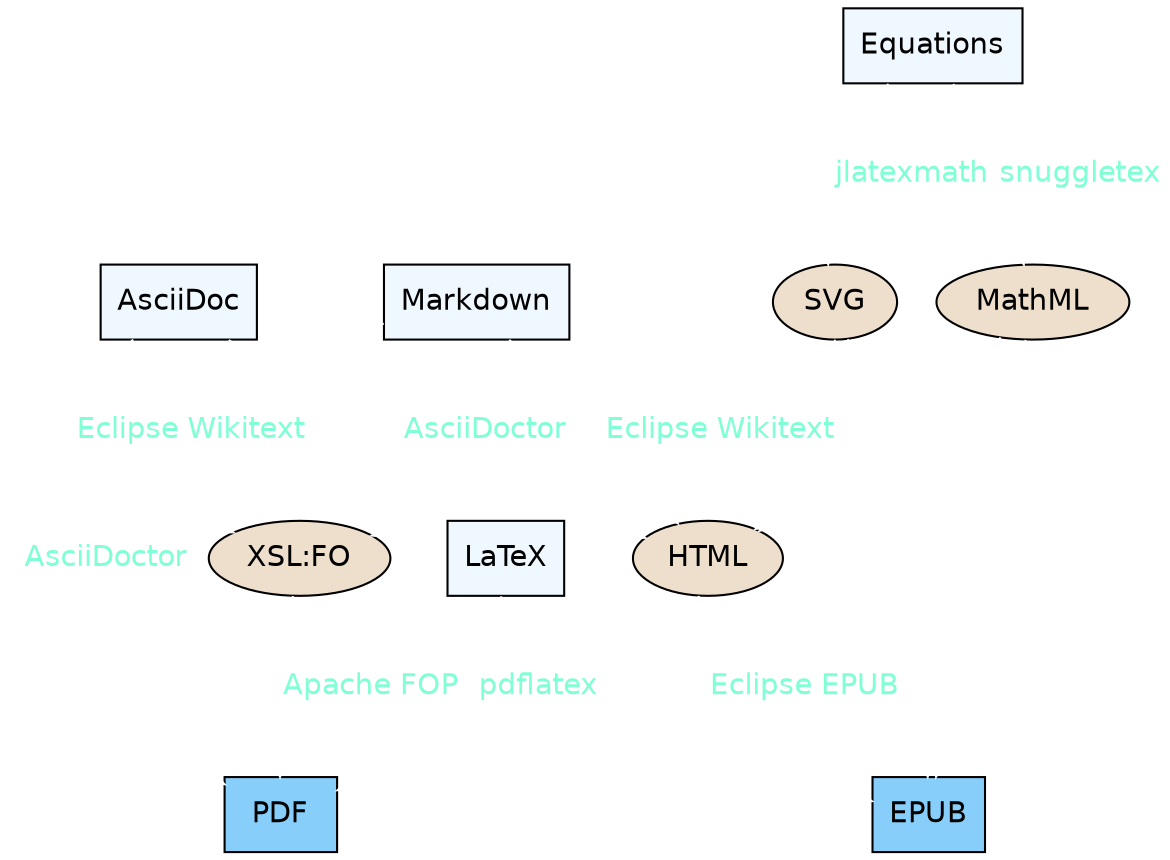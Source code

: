 digraph G {
	
	graph [ranksep=1, fontname = "helvetica", bgcolor=transparent];
 	node [fontname = "helvetica", style=filled, fillcolor=antiquewhite2];
 	edge [fontname = "helvetica", color=white, fontcolor=aquamarine];
 	
	Markdown [shape=box, fillcolor=aliceblue];
	Equations [shape=box, fillcolor=aliceblue];
	LaTeX [shape=box, fillcolor=aliceblue];
	AsciiDoc [shape=box, fillcolor=aliceblue];
	
	EPUB [shape=box, style=filled, fillcolor=lightskyblue];
	PDF [shape=box, style=filled, fillcolor=lightskyblue;]
	
	LaTeX -> PDF [label="pdflatex"];
	AsciiDoc -> HTML [label="AsciiDoctor"];
	AsciiDoc -> PDF [label="AsciiDoctor"];
	Markdown -> HTML [label="Eclipse Wikitext"];
	Markdown -> "XSL:FO" [label="Eclipse Wikitext"];
	HTML -> EPUB [label="Eclipse EPUB"];
	Equations -> SVG [label="jlatexmath"]
	Equations -> MathML [label="snuggletex"];
	SVG -> HTML [style=dashed]
	SVG -> EPUB [style=dashed]
	SVG -> "XSL:FO" [style=dashed]
	MathML -> EPUB [style=dashed]
	MathML -> HTML [style=dashed]
	"XSL:FO" -> PDF [label="Apache FOP"];
}